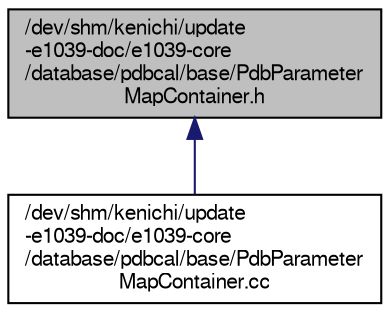 digraph "/dev/shm/kenichi/update-e1039-doc/e1039-core/database/pdbcal/base/PdbParameterMapContainer.h"
{
  bgcolor="transparent";
  edge [fontname="FreeSans",fontsize="10",labelfontname="FreeSans",labelfontsize="10"];
  node [fontname="FreeSans",fontsize="10",shape=record];
  Node1 [label="/dev/shm/kenichi/update\l-e1039-doc/e1039-core\l/database/pdbcal/base/PdbParameter\lMapContainer.h",height=0.2,width=0.4,color="black", fillcolor="grey75", style="filled" fontcolor="black"];
  Node1 -> Node2 [dir="back",color="midnightblue",fontsize="10",style="solid",fontname="FreeSans"];
  Node2 [label="/dev/shm/kenichi/update\l-e1039-doc/e1039-core\l/database/pdbcal/base/PdbParameter\lMapContainer.cc",height=0.2,width=0.4,color="black",URL="$dc/d86/PdbParameterMapContainer_8cc.html"];
}
